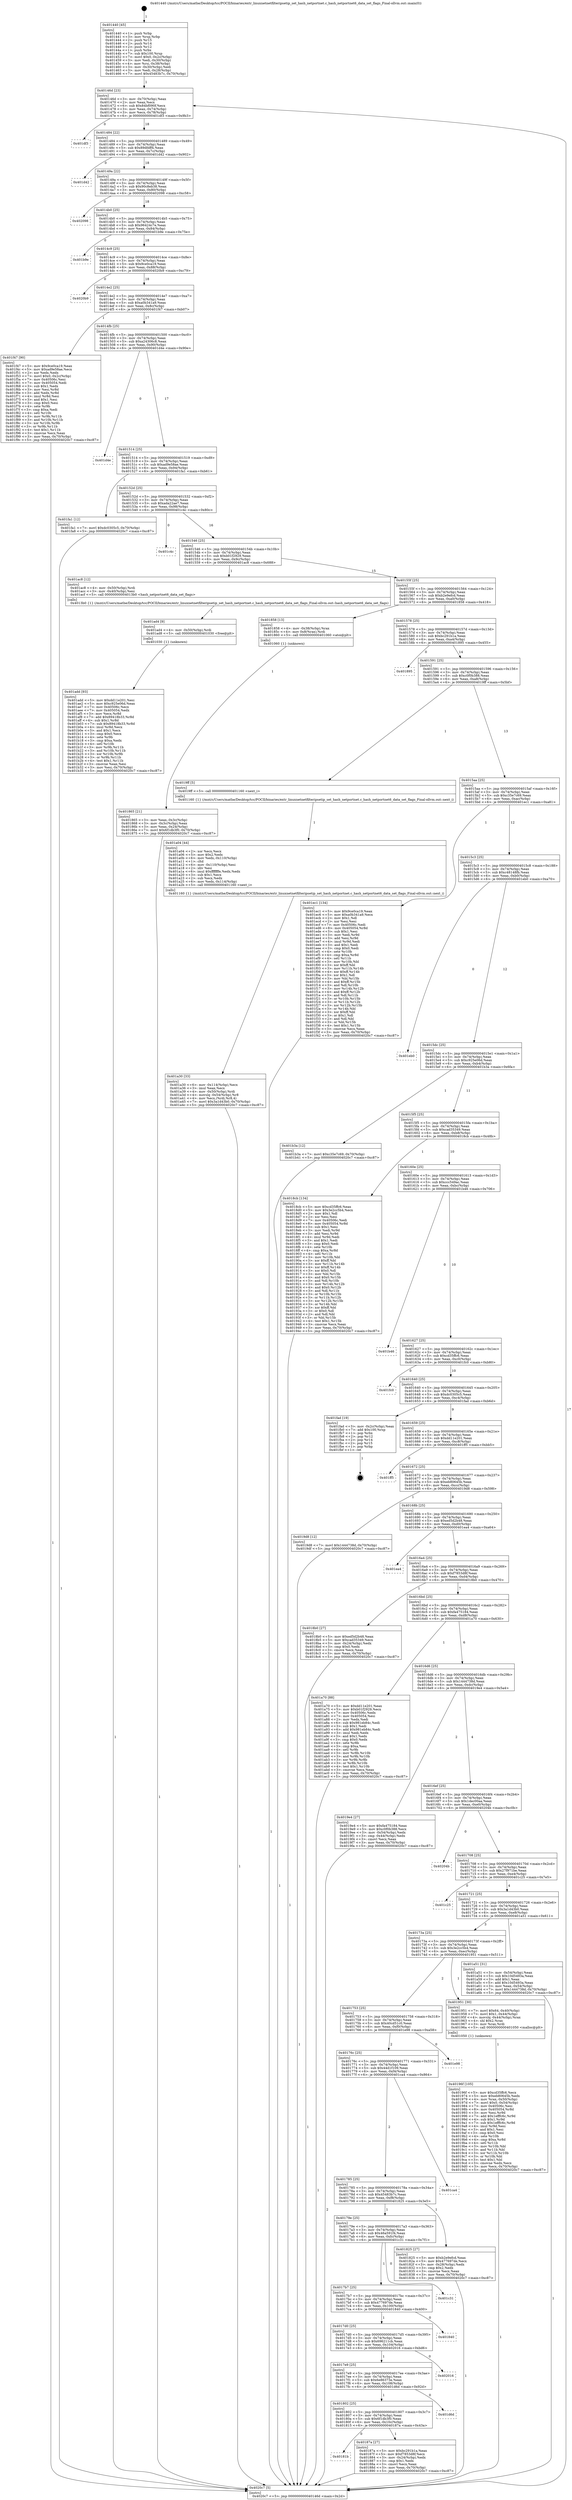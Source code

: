 digraph "0x401440" {
  label = "0x401440 (/mnt/c/Users/mathe/Desktop/tcc/POCII/binaries/extr_linuxnetnetfilteripsetip_set_hash_netportnet.c_hash_netportnet6_data_set_flags_Final-ollvm.out::main(0))"
  labelloc = "t"
  node[shape=record]

  Entry [label="",width=0.3,height=0.3,shape=circle,fillcolor=black,style=filled]
  "0x40146d" [label="{
     0x40146d [23]\l
     | [instrs]\l
     &nbsp;&nbsp;0x40146d \<+3\>: mov -0x70(%rbp),%eax\l
     &nbsp;&nbsp;0x401470 \<+2\>: mov %eax,%ecx\l
     &nbsp;&nbsp;0x401472 \<+6\>: sub $0x84bf090f,%ecx\l
     &nbsp;&nbsp;0x401478 \<+3\>: mov %eax,-0x74(%rbp)\l
     &nbsp;&nbsp;0x40147b \<+3\>: mov %ecx,-0x78(%rbp)\l
     &nbsp;&nbsp;0x40147e \<+6\>: je 0000000000401df3 \<main+0x9b3\>\l
  }"]
  "0x401df3" [label="{
     0x401df3\l
  }", style=dashed]
  "0x401484" [label="{
     0x401484 [22]\l
     | [instrs]\l
     &nbsp;&nbsp;0x401484 \<+5\>: jmp 0000000000401489 \<main+0x49\>\l
     &nbsp;&nbsp;0x401489 \<+3\>: mov -0x74(%rbp),%eax\l
     &nbsp;&nbsp;0x40148c \<+5\>: sub $0x89dfdff4,%eax\l
     &nbsp;&nbsp;0x401491 \<+3\>: mov %eax,-0x7c(%rbp)\l
     &nbsp;&nbsp;0x401494 \<+6\>: je 0000000000401d42 \<main+0x902\>\l
  }"]
  Exit [label="",width=0.3,height=0.3,shape=circle,fillcolor=black,style=filled,peripheries=2]
  "0x401d42" [label="{
     0x401d42\l
  }", style=dashed]
  "0x40149a" [label="{
     0x40149a [22]\l
     | [instrs]\l
     &nbsp;&nbsp;0x40149a \<+5\>: jmp 000000000040149f \<main+0x5f\>\l
     &nbsp;&nbsp;0x40149f \<+3\>: mov -0x74(%rbp),%eax\l
     &nbsp;&nbsp;0x4014a2 \<+5\>: sub $0x90c8eb38,%eax\l
     &nbsp;&nbsp;0x4014a7 \<+3\>: mov %eax,-0x80(%rbp)\l
     &nbsp;&nbsp;0x4014aa \<+6\>: je 0000000000402098 \<main+0xc58\>\l
  }"]
  "0x401add" [label="{
     0x401add [93]\l
     | [instrs]\l
     &nbsp;&nbsp;0x401add \<+5\>: mov $0xdd11e201,%esi\l
     &nbsp;&nbsp;0x401ae2 \<+5\>: mov $0xc925e06d,%eax\l
     &nbsp;&nbsp;0x401ae7 \<+7\>: mov 0x40506c,%ecx\l
     &nbsp;&nbsp;0x401aee \<+7\>: mov 0x405054,%edx\l
     &nbsp;&nbsp;0x401af5 \<+3\>: mov %ecx,%r8d\l
     &nbsp;&nbsp;0x401af8 \<+7\>: add $0x89418b33,%r8d\l
     &nbsp;&nbsp;0x401aff \<+4\>: sub $0x1,%r8d\l
     &nbsp;&nbsp;0x401b03 \<+7\>: sub $0x89418b33,%r8d\l
     &nbsp;&nbsp;0x401b0a \<+4\>: imul %r8d,%ecx\l
     &nbsp;&nbsp;0x401b0e \<+3\>: and $0x1,%ecx\l
     &nbsp;&nbsp;0x401b11 \<+3\>: cmp $0x0,%ecx\l
     &nbsp;&nbsp;0x401b14 \<+4\>: sete %r9b\l
     &nbsp;&nbsp;0x401b18 \<+3\>: cmp $0xa,%edx\l
     &nbsp;&nbsp;0x401b1b \<+4\>: setl %r10b\l
     &nbsp;&nbsp;0x401b1f \<+3\>: mov %r9b,%r11b\l
     &nbsp;&nbsp;0x401b22 \<+3\>: and %r10b,%r11b\l
     &nbsp;&nbsp;0x401b25 \<+3\>: xor %r10b,%r9b\l
     &nbsp;&nbsp;0x401b28 \<+3\>: or %r9b,%r11b\l
     &nbsp;&nbsp;0x401b2b \<+4\>: test $0x1,%r11b\l
     &nbsp;&nbsp;0x401b2f \<+3\>: cmovne %eax,%esi\l
     &nbsp;&nbsp;0x401b32 \<+3\>: mov %esi,-0x70(%rbp)\l
     &nbsp;&nbsp;0x401b35 \<+5\>: jmp 00000000004020c7 \<main+0xc87\>\l
  }"]
  "0x402098" [label="{
     0x402098\l
  }", style=dashed]
  "0x4014b0" [label="{
     0x4014b0 [25]\l
     | [instrs]\l
     &nbsp;&nbsp;0x4014b0 \<+5\>: jmp 00000000004014b5 \<main+0x75\>\l
     &nbsp;&nbsp;0x4014b5 \<+3\>: mov -0x74(%rbp),%eax\l
     &nbsp;&nbsp;0x4014b8 \<+5\>: sub $0x96424c7e,%eax\l
     &nbsp;&nbsp;0x4014bd \<+6\>: mov %eax,-0x84(%rbp)\l
     &nbsp;&nbsp;0x4014c3 \<+6\>: je 0000000000401b9e \<main+0x75e\>\l
  }"]
  "0x401ad4" [label="{
     0x401ad4 [9]\l
     | [instrs]\l
     &nbsp;&nbsp;0x401ad4 \<+4\>: mov -0x50(%rbp),%rdi\l
     &nbsp;&nbsp;0x401ad8 \<+5\>: call 0000000000401030 \<free@plt\>\l
     | [calls]\l
     &nbsp;&nbsp;0x401030 \{1\} (unknown)\l
  }"]
  "0x401b9e" [label="{
     0x401b9e\l
  }", style=dashed]
  "0x4014c9" [label="{
     0x4014c9 [25]\l
     | [instrs]\l
     &nbsp;&nbsp;0x4014c9 \<+5\>: jmp 00000000004014ce \<main+0x8e\>\l
     &nbsp;&nbsp;0x4014ce \<+3\>: mov -0x74(%rbp),%eax\l
     &nbsp;&nbsp;0x4014d1 \<+5\>: sub $0x9ce0ca19,%eax\l
     &nbsp;&nbsp;0x4014d6 \<+6\>: mov %eax,-0x88(%rbp)\l
     &nbsp;&nbsp;0x4014dc \<+6\>: je 00000000004020b9 \<main+0xc79\>\l
  }"]
  "0x401a30" [label="{
     0x401a30 [33]\l
     | [instrs]\l
     &nbsp;&nbsp;0x401a30 \<+6\>: mov -0x114(%rbp),%ecx\l
     &nbsp;&nbsp;0x401a36 \<+3\>: imul %eax,%ecx\l
     &nbsp;&nbsp;0x401a39 \<+4\>: mov -0x50(%rbp),%rdi\l
     &nbsp;&nbsp;0x401a3d \<+4\>: movslq -0x54(%rbp),%r8\l
     &nbsp;&nbsp;0x401a41 \<+4\>: mov %ecx,(%rdi,%r8,4)\l
     &nbsp;&nbsp;0x401a45 \<+7\>: movl $0x3a1d43b0,-0x70(%rbp)\l
     &nbsp;&nbsp;0x401a4c \<+5\>: jmp 00000000004020c7 \<main+0xc87\>\l
  }"]
  "0x4020b9" [label="{
     0x4020b9\l
  }", style=dashed]
  "0x4014e2" [label="{
     0x4014e2 [25]\l
     | [instrs]\l
     &nbsp;&nbsp;0x4014e2 \<+5\>: jmp 00000000004014e7 \<main+0xa7\>\l
     &nbsp;&nbsp;0x4014e7 \<+3\>: mov -0x74(%rbp),%eax\l
     &nbsp;&nbsp;0x4014ea \<+5\>: sub $0xa0b341a9,%eax\l
     &nbsp;&nbsp;0x4014ef \<+6\>: mov %eax,-0x8c(%rbp)\l
     &nbsp;&nbsp;0x4014f5 \<+6\>: je 0000000000401f47 \<main+0xb07\>\l
  }"]
  "0x401a04" [label="{
     0x401a04 [44]\l
     | [instrs]\l
     &nbsp;&nbsp;0x401a04 \<+2\>: xor %ecx,%ecx\l
     &nbsp;&nbsp;0x401a06 \<+5\>: mov $0x2,%edx\l
     &nbsp;&nbsp;0x401a0b \<+6\>: mov %edx,-0x110(%rbp)\l
     &nbsp;&nbsp;0x401a11 \<+1\>: cltd\l
     &nbsp;&nbsp;0x401a12 \<+6\>: mov -0x110(%rbp),%esi\l
     &nbsp;&nbsp;0x401a18 \<+2\>: idiv %esi\l
     &nbsp;&nbsp;0x401a1a \<+6\>: imul $0xfffffffe,%edx,%edx\l
     &nbsp;&nbsp;0x401a20 \<+3\>: sub $0x1,%ecx\l
     &nbsp;&nbsp;0x401a23 \<+2\>: sub %ecx,%edx\l
     &nbsp;&nbsp;0x401a25 \<+6\>: mov %edx,-0x114(%rbp)\l
     &nbsp;&nbsp;0x401a2b \<+5\>: call 0000000000401160 \<next_i\>\l
     | [calls]\l
     &nbsp;&nbsp;0x401160 \{1\} (/mnt/c/Users/mathe/Desktop/tcc/POCII/binaries/extr_linuxnetnetfilteripsetip_set_hash_netportnet.c_hash_netportnet6_data_set_flags_Final-ollvm.out::next_i)\l
  }"]
  "0x401f47" [label="{
     0x401f47 [90]\l
     | [instrs]\l
     &nbsp;&nbsp;0x401f47 \<+5\>: mov $0x9ce0ca19,%eax\l
     &nbsp;&nbsp;0x401f4c \<+5\>: mov $0xad9e58ae,%ecx\l
     &nbsp;&nbsp;0x401f51 \<+2\>: xor %edx,%edx\l
     &nbsp;&nbsp;0x401f53 \<+7\>: movl $0x0,-0x2c(%rbp)\l
     &nbsp;&nbsp;0x401f5a \<+7\>: mov 0x40506c,%esi\l
     &nbsp;&nbsp;0x401f61 \<+7\>: mov 0x405054,%edi\l
     &nbsp;&nbsp;0x401f68 \<+3\>: sub $0x1,%edx\l
     &nbsp;&nbsp;0x401f6b \<+3\>: mov %esi,%r8d\l
     &nbsp;&nbsp;0x401f6e \<+3\>: add %edx,%r8d\l
     &nbsp;&nbsp;0x401f71 \<+4\>: imul %r8d,%esi\l
     &nbsp;&nbsp;0x401f75 \<+3\>: and $0x1,%esi\l
     &nbsp;&nbsp;0x401f78 \<+3\>: cmp $0x0,%esi\l
     &nbsp;&nbsp;0x401f7b \<+4\>: sete %r9b\l
     &nbsp;&nbsp;0x401f7f \<+3\>: cmp $0xa,%edi\l
     &nbsp;&nbsp;0x401f82 \<+4\>: setl %r10b\l
     &nbsp;&nbsp;0x401f86 \<+3\>: mov %r9b,%r11b\l
     &nbsp;&nbsp;0x401f89 \<+3\>: and %r10b,%r11b\l
     &nbsp;&nbsp;0x401f8c \<+3\>: xor %r10b,%r9b\l
     &nbsp;&nbsp;0x401f8f \<+3\>: or %r9b,%r11b\l
     &nbsp;&nbsp;0x401f92 \<+4\>: test $0x1,%r11b\l
     &nbsp;&nbsp;0x401f96 \<+3\>: cmovne %ecx,%eax\l
     &nbsp;&nbsp;0x401f99 \<+3\>: mov %eax,-0x70(%rbp)\l
     &nbsp;&nbsp;0x401f9c \<+5\>: jmp 00000000004020c7 \<main+0xc87\>\l
  }"]
  "0x4014fb" [label="{
     0x4014fb [25]\l
     | [instrs]\l
     &nbsp;&nbsp;0x4014fb \<+5\>: jmp 0000000000401500 \<main+0xc0\>\l
     &nbsp;&nbsp;0x401500 \<+3\>: mov -0x74(%rbp),%eax\l
     &nbsp;&nbsp;0x401503 \<+5\>: sub $0xa24306c8,%eax\l
     &nbsp;&nbsp;0x401508 \<+6\>: mov %eax,-0x90(%rbp)\l
     &nbsp;&nbsp;0x40150e \<+6\>: je 0000000000401d4e \<main+0x90e\>\l
  }"]
  "0x40196f" [label="{
     0x40196f [105]\l
     | [instrs]\l
     &nbsp;&nbsp;0x40196f \<+5\>: mov $0xcd35ffc6,%ecx\l
     &nbsp;&nbsp;0x401974 \<+5\>: mov $0xeb80645b,%edx\l
     &nbsp;&nbsp;0x401979 \<+4\>: mov %rax,-0x50(%rbp)\l
     &nbsp;&nbsp;0x40197d \<+7\>: movl $0x0,-0x54(%rbp)\l
     &nbsp;&nbsp;0x401984 \<+7\>: mov 0x40506c,%esi\l
     &nbsp;&nbsp;0x40198b \<+8\>: mov 0x405054,%r8d\l
     &nbsp;&nbsp;0x401993 \<+3\>: mov %esi,%r9d\l
     &nbsp;&nbsp;0x401996 \<+7\>: add $0x1efffc6c,%r9d\l
     &nbsp;&nbsp;0x40199d \<+4\>: sub $0x1,%r9d\l
     &nbsp;&nbsp;0x4019a1 \<+7\>: sub $0x1efffc6c,%r9d\l
     &nbsp;&nbsp;0x4019a8 \<+4\>: imul %r9d,%esi\l
     &nbsp;&nbsp;0x4019ac \<+3\>: and $0x1,%esi\l
     &nbsp;&nbsp;0x4019af \<+3\>: cmp $0x0,%esi\l
     &nbsp;&nbsp;0x4019b2 \<+4\>: sete %r10b\l
     &nbsp;&nbsp;0x4019b6 \<+4\>: cmp $0xa,%r8d\l
     &nbsp;&nbsp;0x4019ba \<+4\>: setl %r11b\l
     &nbsp;&nbsp;0x4019be \<+3\>: mov %r10b,%bl\l
     &nbsp;&nbsp;0x4019c1 \<+3\>: and %r11b,%bl\l
     &nbsp;&nbsp;0x4019c4 \<+3\>: xor %r11b,%r10b\l
     &nbsp;&nbsp;0x4019c7 \<+3\>: or %r10b,%bl\l
     &nbsp;&nbsp;0x4019ca \<+3\>: test $0x1,%bl\l
     &nbsp;&nbsp;0x4019cd \<+3\>: cmovne %edx,%ecx\l
     &nbsp;&nbsp;0x4019d0 \<+3\>: mov %ecx,-0x70(%rbp)\l
     &nbsp;&nbsp;0x4019d3 \<+5\>: jmp 00000000004020c7 \<main+0xc87\>\l
  }"]
  "0x401d4e" [label="{
     0x401d4e\l
  }", style=dashed]
  "0x401514" [label="{
     0x401514 [25]\l
     | [instrs]\l
     &nbsp;&nbsp;0x401514 \<+5\>: jmp 0000000000401519 \<main+0xd9\>\l
     &nbsp;&nbsp;0x401519 \<+3\>: mov -0x74(%rbp),%eax\l
     &nbsp;&nbsp;0x40151c \<+5\>: sub $0xad9e58ae,%eax\l
     &nbsp;&nbsp;0x401521 \<+6\>: mov %eax,-0x94(%rbp)\l
     &nbsp;&nbsp;0x401527 \<+6\>: je 0000000000401fa1 \<main+0xb61\>\l
  }"]
  "0x40181b" [label="{
     0x40181b\l
  }", style=dashed]
  "0x401fa1" [label="{
     0x401fa1 [12]\l
     | [instrs]\l
     &nbsp;&nbsp;0x401fa1 \<+7\>: movl $0xdc0305c5,-0x70(%rbp)\l
     &nbsp;&nbsp;0x401fa8 \<+5\>: jmp 00000000004020c7 \<main+0xc87\>\l
  }"]
  "0x40152d" [label="{
     0x40152d [25]\l
     | [instrs]\l
     &nbsp;&nbsp;0x40152d \<+5\>: jmp 0000000000401532 \<main+0xf2\>\l
     &nbsp;&nbsp;0x401532 \<+3\>: mov -0x74(%rbp),%eax\l
     &nbsp;&nbsp;0x401535 \<+5\>: sub $0xada22ae7,%eax\l
     &nbsp;&nbsp;0x40153a \<+6\>: mov %eax,-0x98(%rbp)\l
     &nbsp;&nbsp;0x401540 \<+6\>: je 0000000000401c4c \<main+0x80c\>\l
  }"]
  "0x40187a" [label="{
     0x40187a [27]\l
     | [instrs]\l
     &nbsp;&nbsp;0x40187a \<+5\>: mov $0xbc291b1a,%eax\l
     &nbsp;&nbsp;0x40187f \<+5\>: mov $0xf7853d8f,%ecx\l
     &nbsp;&nbsp;0x401884 \<+3\>: mov -0x24(%rbp),%edx\l
     &nbsp;&nbsp;0x401887 \<+3\>: cmp $0x1,%edx\l
     &nbsp;&nbsp;0x40188a \<+3\>: cmovl %ecx,%eax\l
     &nbsp;&nbsp;0x40188d \<+3\>: mov %eax,-0x70(%rbp)\l
     &nbsp;&nbsp;0x401890 \<+5\>: jmp 00000000004020c7 \<main+0xc87\>\l
  }"]
  "0x401c4c" [label="{
     0x401c4c\l
  }", style=dashed]
  "0x401546" [label="{
     0x401546 [25]\l
     | [instrs]\l
     &nbsp;&nbsp;0x401546 \<+5\>: jmp 000000000040154b \<main+0x10b\>\l
     &nbsp;&nbsp;0x40154b \<+3\>: mov -0x74(%rbp),%eax\l
     &nbsp;&nbsp;0x40154e \<+5\>: sub $0xb01f2929,%eax\l
     &nbsp;&nbsp;0x401553 \<+6\>: mov %eax,-0x9c(%rbp)\l
     &nbsp;&nbsp;0x401559 \<+6\>: je 0000000000401ac8 \<main+0x688\>\l
  }"]
  "0x401802" [label="{
     0x401802 [25]\l
     | [instrs]\l
     &nbsp;&nbsp;0x401802 \<+5\>: jmp 0000000000401807 \<main+0x3c7\>\l
     &nbsp;&nbsp;0x401807 \<+3\>: mov -0x74(%rbp),%eax\l
     &nbsp;&nbsp;0x40180a \<+5\>: sub $0x6f1db3f0,%eax\l
     &nbsp;&nbsp;0x40180f \<+6\>: mov %eax,-0x10c(%rbp)\l
     &nbsp;&nbsp;0x401815 \<+6\>: je 000000000040187a \<main+0x43a\>\l
  }"]
  "0x401ac8" [label="{
     0x401ac8 [12]\l
     | [instrs]\l
     &nbsp;&nbsp;0x401ac8 \<+4\>: mov -0x50(%rbp),%rdi\l
     &nbsp;&nbsp;0x401acc \<+3\>: mov -0x40(%rbp),%esi\l
     &nbsp;&nbsp;0x401acf \<+5\>: call 00000000004013b0 \<hash_netportnet6_data_set_flags\>\l
     | [calls]\l
     &nbsp;&nbsp;0x4013b0 \{1\} (/mnt/c/Users/mathe/Desktop/tcc/POCII/binaries/extr_linuxnetnetfilteripsetip_set_hash_netportnet.c_hash_netportnet6_data_set_flags_Final-ollvm.out::hash_netportnet6_data_set_flags)\l
  }"]
  "0x40155f" [label="{
     0x40155f [25]\l
     | [instrs]\l
     &nbsp;&nbsp;0x40155f \<+5\>: jmp 0000000000401564 \<main+0x124\>\l
     &nbsp;&nbsp;0x401564 \<+3\>: mov -0x74(%rbp),%eax\l
     &nbsp;&nbsp;0x401567 \<+5\>: sub $0xb2e9efcd,%eax\l
     &nbsp;&nbsp;0x40156c \<+6\>: mov %eax,-0xa0(%rbp)\l
     &nbsp;&nbsp;0x401572 \<+6\>: je 0000000000401858 \<main+0x418\>\l
  }"]
  "0x401d6d" [label="{
     0x401d6d\l
  }", style=dashed]
  "0x401858" [label="{
     0x401858 [13]\l
     | [instrs]\l
     &nbsp;&nbsp;0x401858 \<+4\>: mov -0x38(%rbp),%rax\l
     &nbsp;&nbsp;0x40185c \<+4\>: mov 0x8(%rax),%rdi\l
     &nbsp;&nbsp;0x401860 \<+5\>: call 0000000000401060 \<atoi@plt\>\l
     | [calls]\l
     &nbsp;&nbsp;0x401060 \{1\} (unknown)\l
  }"]
  "0x401578" [label="{
     0x401578 [25]\l
     | [instrs]\l
     &nbsp;&nbsp;0x401578 \<+5\>: jmp 000000000040157d \<main+0x13d\>\l
     &nbsp;&nbsp;0x40157d \<+3\>: mov -0x74(%rbp),%eax\l
     &nbsp;&nbsp;0x401580 \<+5\>: sub $0xbc291b1a,%eax\l
     &nbsp;&nbsp;0x401585 \<+6\>: mov %eax,-0xa4(%rbp)\l
     &nbsp;&nbsp;0x40158b \<+6\>: je 0000000000401895 \<main+0x455\>\l
  }"]
  "0x4017e9" [label="{
     0x4017e9 [25]\l
     | [instrs]\l
     &nbsp;&nbsp;0x4017e9 \<+5\>: jmp 00000000004017ee \<main+0x3ae\>\l
     &nbsp;&nbsp;0x4017ee \<+3\>: mov -0x74(%rbp),%eax\l
     &nbsp;&nbsp;0x4017f1 \<+5\>: sub $0x6e86373e,%eax\l
     &nbsp;&nbsp;0x4017f6 \<+6\>: mov %eax,-0x108(%rbp)\l
     &nbsp;&nbsp;0x4017fc \<+6\>: je 0000000000401d6d \<main+0x92d\>\l
  }"]
  "0x401895" [label="{
     0x401895\l
  }", style=dashed]
  "0x401591" [label="{
     0x401591 [25]\l
     | [instrs]\l
     &nbsp;&nbsp;0x401591 \<+5\>: jmp 0000000000401596 \<main+0x156\>\l
     &nbsp;&nbsp;0x401596 \<+3\>: mov -0x74(%rbp),%eax\l
     &nbsp;&nbsp;0x401599 \<+5\>: sub $0xc0f0b388,%eax\l
     &nbsp;&nbsp;0x40159e \<+6\>: mov %eax,-0xa8(%rbp)\l
     &nbsp;&nbsp;0x4015a4 \<+6\>: je 00000000004019ff \<main+0x5bf\>\l
  }"]
  "0x402016" [label="{
     0x402016\l
  }", style=dashed]
  "0x4019ff" [label="{
     0x4019ff [5]\l
     | [instrs]\l
     &nbsp;&nbsp;0x4019ff \<+5\>: call 0000000000401160 \<next_i\>\l
     | [calls]\l
     &nbsp;&nbsp;0x401160 \{1\} (/mnt/c/Users/mathe/Desktop/tcc/POCII/binaries/extr_linuxnetnetfilteripsetip_set_hash_netportnet.c_hash_netportnet6_data_set_flags_Final-ollvm.out::next_i)\l
  }"]
  "0x4015aa" [label="{
     0x4015aa [25]\l
     | [instrs]\l
     &nbsp;&nbsp;0x4015aa \<+5\>: jmp 00000000004015af \<main+0x16f\>\l
     &nbsp;&nbsp;0x4015af \<+3\>: mov -0x74(%rbp),%eax\l
     &nbsp;&nbsp;0x4015b2 \<+5\>: sub $0xc35e7c69,%eax\l
     &nbsp;&nbsp;0x4015b7 \<+6\>: mov %eax,-0xac(%rbp)\l
     &nbsp;&nbsp;0x4015bd \<+6\>: je 0000000000401ec1 \<main+0xa81\>\l
  }"]
  "0x4017d0" [label="{
     0x4017d0 [25]\l
     | [instrs]\l
     &nbsp;&nbsp;0x4017d0 \<+5\>: jmp 00000000004017d5 \<main+0x395\>\l
     &nbsp;&nbsp;0x4017d5 \<+3\>: mov -0x74(%rbp),%eax\l
     &nbsp;&nbsp;0x4017d8 \<+5\>: sub $0x696211cb,%eax\l
     &nbsp;&nbsp;0x4017dd \<+6\>: mov %eax,-0x104(%rbp)\l
     &nbsp;&nbsp;0x4017e3 \<+6\>: je 0000000000402016 \<main+0xbd6\>\l
  }"]
  "0x401ec1" [label="{
     0x401ec1 [134]\l
     | [instrs]\l
     &nbsp;&nbsp;0x401ec1 \<+5\>: mov $0x9ce0ca19,%eax\l
     &nbsp;&nbsp;0x401ec6 \<+5\>: mov $0xa0b341a9,%ecx\l
     &nbsp;&nbsp;0x401ecb \<+2\>: mov $0x1,%dl\l
     &nbsp;&nbsp;0x401ecd \<+2\>: xor %esi,%esi\l
     &nbsp;&nbsp;0x401ecf \<+7\>: mov 0x40506c,%edi\l
     &nbsp;&nbsp;0x401ed6 \<+8\>: mov 0x405054,%r8d\l
     &nbsp;&nbsp;0x401ede \<+3\>: sub $0x1,%esi\l
     &nbsp;&nbsp;0x401ee1 \<+3\>: mov %edi,%r9d\l
     &nbsp;&nbsp;0x401ee4 \<+3\>: add %esi,%r9d\l
     &nbsp;&nbsp;0x401ee7 \<+4\>: imul %r9d,%edi\l
     &nbsp;&nbsp;0x401eeb \<+3\>: and $0x1,%edi\l
     &nbsp;&nbsp;0x401eee \<+3\>: cmp $0x0,%edi\l
     &nbsp;&nbsp;0x401ef1 \<+4\>: sete %r10b\l
     &nbsp;&nbsp;0x401ef5 \<+4\>: cmp $0xa,%r8d\l
     &nbsp;&nbsp;0x401ef9 \<+4\>: setl %r11b\l
     &nbsp;&nbsp;0x401efd \<+3\>: mov %r10b,%bl\l
     &nbsp;&nbsp;0x401f00 \<+3\>: xor $0xff,%bl\l
     &nbsp;&nbsp;0x401f03 \<+3\>: mov %r11b,%r14b\l
     &nbsp;&nbsp;0x401f06 \<+4\>: xor $0xff,%r14b\l
     &nbsp;&nbsp;0x401f0a \<+3\>: xor $0x1,%dl\l
     &nbsp;&nbsp;0x401f0d \<+3\>: mov %bl,%r15b\l
     &nbsp;&nbsp;0x401f10 \<+4\>: and $0xff,%r15b\l
     &nbsp;&nbsp;0x401f14 \<+3\>: and %dl,%r10b\l
     &nbsp;&nbsp;0x401f17 \<+3\>: mov %r14b,%r12b\l
     &nbsp;&nbsp;0x401f1a \<+4\>: and $0xff,%r12b\l
     &nbsp;&nbsp;0x401f1e \<+3\>: and %dl,%r11b\l
     &nbsp;&nbsp;0x401f21 \<+3\>: or %r10b,%r15b\l
     &nbsp;&nbsp;0x401f24 \<+3\>: or %r11b,%r12b\l
     &nbsp;&nbsp;0x401f27 \<+3\>: xor %r12b,%r15b\l
     &nbsp;&nbsp;0x401f2a \<+3\>: or %r14b,%bl\l
     &nbsp;&nbsp;0x401f2d \<+3\>: xor $0xff,%bl\l
     &nbsp;&nbsp;0x401f30 \<+3\>: or $0x1,%dl\l
     &nbsp;&nbsp;0x401f33 \<+2\>: and %dl,%bl\l
     &nbsp;&nbsp;0x401f35 \<+3\>: or %bl,%r15b\l
     &nbsp;&nbsp;0x401f38 \<+4\>: test $0x1,%r15b\l
     &nbsp;&nbsp;0x401f3c \<+3\>: cmovne %ecx,%eax\l
     &nbsp;&nbsp;0x401f3f \<+3\>: mov %eax,-0x70(%rbp)\l
     &nbsp;&nbsp;0x401f42 \<+5\>: jmp 00000000004020c7 \<main+0xc87\>\l
  }"]
  "0x4015c3" [label="{
     0x4015c3 [25]\l
     | [instrs]\l
     &nbsp;&nbsp;0x4015c3 \<+5\>: jmp 00000000004015c8 \<main+0x188\>\l
     &nbsp;&nbsp;0x4015c8 \<+3\>: mov -0x74(%rbp),%eax\l
     &nbsp;&nbsp;0x4015cb \<+5\>: sub $0xc48148fb,%eax\l
     &nbsp;&nbsp;0x4015d0 \<+6\>: mov %eax,-0xb0(%rbp)\l
     &nbsp;&nbsp;0x4015d6 \<+6\>: je 0000000000401eb0 \<main+0xa70\>\l
  }"]
  "0x401840" [label="{
     0x401840\l
  }", style=dashed]
  "0x401eb0" [label="{
     0x401eb0\l
  }", style=dashed]
  "0x4015dc" [label="{
     0x4015dc [25]\l
     | [instrs]\l
     &nbsp;&nbsp;0x4015dc \<+5\>: jmp 00000000004015e1 \<main+0x1a1\>\l
     &nbsp;&nbsp;0x4015e1 \<+3\>: mov -0x74(%rbp),%eax\l
     &nbsp;&nbsp;0x4015e4 \<+5\>: sub $0xc925e06d,%eax\l
     &nbsp;&nbsp;0x4015e9 \<+6\>: mov %eax,-0xb4(%rbp)\l
     &nbsp;&nbsp;0x4015ef \<+6\>: je 0000000000401b3a \<main+0x6fa\>\l
  }"]
  "0x4017b7" [label="{
     0x4017b7 [25]\l
     | [instrs]\l
     &nbsp;&nbsp;0x4017b7 \<+5\>: jmp 00000000004017bc \<main+0x37c\>\l
     &nbsp;&nbsp;0x4017bc \<+3\>: mov -0x74(%rbp),%eax\l
     &nbsp;&nbsp;0x4017bf \<+5\>: sub $0x477697de,%eax\l
     &nbsp;&nbsp;0x4017c4 \<+6\>: mov %eax,-0x100(%rbp)\l
     &nbsp;&nbsp;0x4017ca \<+6\>: je 0000000000401840 \<main+0x400\>\l
  }"]
  "0x401b3a" [label="{
     0x401b3a [12]\l
     | [instrs]\l
     &nbsp;&nbsp;0x401b3a \<+7\>: movl $0xc35e7c69,-0x70(%rbp)\l
     &nbsp;&nbsp;0x401b41 \<+5\>: jmp 00000000004020c7 \<main+0xc87\>\l
  }"]
  "0x4015f5" [label="{
     0x4015f5 [25]\l
     | [instrs]\l
     &nbsp;&nbsp;0x4015f5 \<+5\>: jmp 00000000004015fa \<main+0x1ba\>\l
     &nbsp;&nbsp;0x4015fa \<+3\>: mov -0x74(%rbp),%eax\l
     &nbsp;&nbsp;0x4015fd \<+5\>: sub $0xcad35349,%eax\l
     &nbsp;&nbsp;0x401602 \<+6\>: mov %eax,-0xb8(%rbp)\l
     &nbsp;&nbsp;0x401608 \<+6\>: je 00000000004018cb \<main+0x48b\>\l
  }"]
  "0x401c31" [label="{
     0x401c31\l
  }", style=dashed]
  "0x4018cb" [label="{
     0x4018cb [134]\l
     | [instrs]\l
     &nbsp;&nbsp;0x4018cb \<+5\>: mov $0xcd35ffc6,%eax\l
     &nbsp;&nbsp;0x4018d0 \<+5\>: mov $0x3e2cc5b4,%ecx\l
     &nbsp;&nbsp;0x4018d5 \<+2\>: mov $0x1,%dl\l
     &nbsp;&nbsp;0x4018d7 \<+2\>: xor %esi,%esi\l
     &nbsp;&nbsp;0x4018d9 \<+7\>: mov 0x40506c,%edi\l
     &nbsp;&nbsp;0x4018e0 \<+8\>: mov 0x405054,%r8d\l
     &nbsp;&nbsp;0x4018e8 \<+3\>: sub $0x1,%esi\l
     &nbsp;&nbsp;0x4018eb \<+3\>: mov %edi,%r9d\l
     &nbsp;&nbsp;0x4018ee \<+3\>: add %esi,%r9d\l
     &nbsp;&nbsp;0x4018f1 \<+4\>: imul %r9d,%edi\l
     &nbsp;&nbsp;0x4018f5 \<+3\>: and $0x1,%edi\l
     &nbsp;&nbsp;0x4018f8 \<+3\>: cmp $0x0,%edi\l
     &nbsp;&nbsp;0x4018fb \<+4\>: sete %r10b\l
     &nbsp;&nbsp;0x4018ff \<+4\>: cmp $0xa,%r8d\l
     &nbsp;&nbsp;0x401903 \<+4\>: setl %r11b\l
     &nbsp;&nbsp;0x401907 \<+3\>: mov %r10b,%bl\l
     &nbsp;&nbsp;0x40190a \<+3\>: xor $0xff,%bl\l
     &nbsp;&nbsp;0x40190d \<+3\>: mov %r11b,%r14b\l
     &nbsp;&nbsp;0x401910 \<+4\>: xor $0xff,%r14b\l
     &nbsp;&nbsp;0x401914 \<+3\>: xor $0x0,%dl\l
     &nbsp;&nbsp;0x401917 \<+3\>: mov %bl,%r15b\l
     &nbsp;&nbsp;0x40191a \<+4\>: and $0x0,%r15b\l
     &nbsp;&nbsp;0x40191e \<+3\>: and %dl,%r10b\l
     &nbsp;&nbsp;0x401921 \<+3\>: mov %r14b,%r12b\l
     &nbsp;&nbsp;0x401924 \<+4\>: and $0x0,%r12b\l
     &nbsp;&nbsp;0x401928 \<+3\>: and %dl,%r11b\l
     &nbsp;&nbsp;0x40192b \<+3\>: or %r10b,%r15b\l
     &nbsp;&nbsp;0x40192e \<+3\>: or %r11b,%r12b\l
     &nbsp;&nbsp;0x401931 \<+3\>: xor %r12b,%r15b\l
     &nbsp;&nbsp;0x401934 \<+3\>: or %r14b,%bl\l
     &nbsp;&nbsp;0x401937 \<+3\>: xor $0xff,%bl\l
     &nbsp;&nbsp;0x40193a \<+3\>: or $0x0,%dl\l
     &nbsp;&nbsp;0x40193d \<+2\>: and %dl,%bl\l
     &nbsp;&nbsp;0x40193f \<+3\>: or %bl,%r15b\l
     &nbsp;&nbsp;0x401942 \<+4\>: test $0x1,%r15b\l
     &nbsp;&nbsp;0x401946 \<+3\>: cmovne %ecx,%eax\l
     &nbsp;&nbsp;0x401949 \<+3\>: mov %eax,-0x70(%rbp)\l
     &nbsp;&nbsp;0x40194c \<+5\>: jmp 00000000004020c7 \<main+0xc87\>\l
  }"]
  "0x40160e" [label="{
     0x40160e [25]\l
     | [instrs]\l
     &nbsp;&nbsp;0x40160e \<+5\>: jmp 0000000000401613 \<main+0x1d3\>\l
     &nbsp;&nbsp;0x401613 \<+3\>: mov -0x74(%rbp),%eax\l
     &nbsp;&nbsp;0x401616 \<+5\>: sub $0xccc549ac,%eax\l
     &nbsp;&nbsp;0x40161b \<+6\>: mov %eax,-0xbc(%rbp)\l
     &nbsp;&nbsp;0x401621 \<+6\>: je 0000000000401b46 \<main+0x706\>\l
  }"]
  "0x401865" [label="{
     0x401865 [21]\l
     | [instrs]\l
     &nbsp;&nbsp;0x401865 \<+3\>: mov %eax,-0x3c(%rbp)\l
     &nbsp;&nbsp;0x401868 \<+3\>: mov -0x3c(%rbp),%eax\l
     &nbsp;&nbsp;0x40186b \<+3\>: mov %eax,-0x24(%rbp)\l
     &nbsp;&nbsp;0x40186e \<+7\>: movl $0x6f1db3f0,-0x70(%rbp)\l
     &nbsp;&nbsp;0x401875 \<+5\>: jmp 00000000004020c7 \<main+0xc87\>\l
  }"]
  "0x401b46" [label="{
     0x401b46\l
  }", style=dashed]
  "0x401627" [label="{
     0x401627 [25]\l
     | [instrs]\l
     &nbsp;&nbsp;0x401627 \<+5\>: jmp 000000000040162c \<main+0x1ec\>\l
     &nbsp;&nbsp;0x40162c \<+3\>: mov -0x74(%rbp),%eax\l
     &nbsp;&nbsp;0x40162f \<+5\>: sub $0xcd35ffc6,%eax\l
     &nbsp;&nbsp;0x401634 \<+6\>: mov %eax,-0xc0(%rbp)\l
     &nbsp;&nbsp;0x40163a \<+6\>: je 0000000000401fc0 \<main+0xb80\>\l
  }"]
  "0x401440" [label="{
     0x401440 [45]\l
     | [instrs]\l
     &nbsp;&nbsp;0x401440 \<+1\>: push %rbp\l
     &nbsp;&nbsp;0x401441 \<+3\>: mov %rsp,%rbp\l
     &nbsp;&nbsp;0x401444 \<+2\>: push %r15\l
     &nbsp;&nbsp;0x401446 \<+2\>: push %r14\l
     &nbsp;&nbsp;0x401448 \<+2\>: push %r12\l
     &nbsp;&nbsp;0x40144a \<+1\>: push %rbx\l
     &nbsp;&nbsp;0x40144b \<+7\>: sub $0x100,%rsp\l
     &nbsp;&nbsp;0x401452 \<+7\>: movl $0x0,-0x2c(%rbp)\l
     &nbsp;&nbsp;0x401459 \<+3\>: mov %edi,-0x30(%rbp)\l
     &nbsp;&nbsp;0x40145c \<+4\>: mov %rsi,-0x38(%rbp)\l
     &nbsp;&nbsp;0x401460 \<+3\>: mov -0x30(%rbp),%edi\l
     &nbsp;&nbsp;0x401463 \<+3\>: mov %edi,-0x28(%rbp)\l
     &nbsp;&nbsp;0x401466 \<+7\>: movl $0x45483b7c,-0x70(%rbp)\l
  }"]
  "0x401fc0" [label="{
     0x401fc0\l
  }", style=dashed]
  "0x401640" [label="{
     0x401640 [25]\l
     | [instrs]\l
     &nbsp;&nbsp;0x401640 \<+5\>: jmp 0000000000401645 \<main+0x205\>\l
     &nbsp;&nbsp;0x401645 \<+3\>: mov -0x74(%rbp),%eax\l
     &nbsp;&nbsp;0x401648 \<+5\>: sub $0xdc0305c5,%eax\l
     &nbsp;&nbsp;0x40164d \<+6\>: mov %eax,-0xc4(%rbp)\l
     &nbsp;&nbsp;0x401653 \<+6\>: je 0000000000401fad \<main+0xb6d\>\l
  }"]
  "0x4020c7" [label="{
     0x4020c7 [5]\l
     | [instrs]\l
     &nbsp;&nbsp;0x4020c7 \<+5\>: jmp 000000000040146d \<main+0x2d\>\l
  }"]
  "0x401fad" [label="{
     0x401fad [19]\l
     | [instrs]\l
     &nbsp;&nbsp;0x401fad \<+3\>: mov -0x2c(%rbp),%eax\l
     &nbsp;&nbsp;0x401fb0 \<+7\>: add $0x100,%rsp\l
     &nbsp;&nbsp;0x401fb7 \<+1\>: pop %rbx\l
     &nbsp;&nbsp;0x401fb8 \<+2\>: pop %r12\l
     &nbsp;&nbsp;0x401fba \<+2\>: pop %r14\l
     &nbsp;&nbsp;0x401fbc \<+2\>: pop %r15\l
     &nbsp;&nbsp;0x401fbe \<+1\>: pop %rbp\l
     &nbsp;&nbsp;0x401fbf \<+1\>: ret\l
  }"]
  "0x401659" [label="{
     0x401659 [25]\l
     | [instrs]\l
     &nbsp;&nbsp;0x401659 \<+5\>: jmp 000000000040165e \<main+0x21e\>\l
     &nbsp;&nbsp;0x40165e \<+3\>: mov -0x74(%rbp),%eax\l
     &nbsp;&nbsp;0x401661 \<+5\>: sub $0xdd11e201,%eax\l
     &nbsp;&nbsp;0x401666 \<+6\>: mov %eax,-0xc8(%rbp)\l
     &nbsp;&nbsp;0x40166c \<+6\>: je 0000000000401ff5 \<main+0xbb5\>\l
  }"]
  "0x40179e" [label="{
     0x40179e [25]\l
     | [instrs]\l
     &nbsp;&nbsp;0x40179e \<+5\>: jmp 00000000004017a3 \<main+0x363\>\l
     &nbsp;&nbsp;0x4017a3 \<+3\>: mov -0x74(%rbp),%eax\l
     &nbsp;&nbsp;0x4017a6 \<+5\>: sub $0x46a591f4,%eax\l
     &nbsp;&nbsp;0x4017ab \<+6\>: mov %eax,-0xfc(%rbp)\l
     &nbsp;&nbsp;0x4017b1 \<+6\>: je 0000000000401c31 \<main+0x7f1\>\l
  }"]
  "0x401ff5" [label="{
     0x401ff5\l
  }", style=dashed]
  "0x401672" [label="{
     0x401672 [25]\l
     | [instrs]\l
     &nbsp;&nbsp;0x401672 \<+5\>: jmp 0000000000401677 \<main+0x237\>\l
     &nbsp;&nbsp;0x401677 \<+3\>: mov -0x74(%rbp),%eax\l
     &nbsp;&nbsp;0x40167a \<+5\>: sub $0xeb80645b,%eax\l
     &nbsp;&nbsp;0x40167f \<+6\>: mov %eax,-0xcc(%rbp)\l
     &nbsp;&nbsp;0x401685 \<+6\>: je 00000000004019d8 \<main+0x598\>\l
  }"]
  "0x401825" [label="{
     0x401825 [27]\l
     | [instrs]\l
     &nbsp;&nbsp;0x401825 \<+5\>: mov $0xb2e9efcd,%eax\l
     &nbsp;&nbsp;0x40182a \<+5\>: mov $0x477697de,%ecx\l
     &nbsp;&nbsp;0x40182f \<+3\>: mov -0x28(%rbp),%edx\l
     &nbsp;&nbsp;0x401832 \<+3\>: cmp $0x2,%edx\l
     &nbsp;&nbsp;0x401835 \<+3\>: cmovne %ecx,%eax\l
     &nbsp;&nbsp;0x401838 \<+3\>: mov %eax,-0x70(%rbp)\l
     &nbsp;&nbsp;0x40183b \<+5\>: jmp 00000000004020c7 \<main+0xc87\>\l
  }"]
  "0x4019d8" [label="{
     0x4019d8 [12]\l
     | [instrs]\l
     &nbsp;&nbsp;0x4019d8 \<+7\>: movl $0x1444738d,-0x70(%rbp)\l
     &nbsp;&nbsp;0x4019df \<+5\>: jmp 00000000004020c7 \<main+0xc87\>\l
  }"]
  "0x40168b" [label="{
     0x40168b [25]\l
     | [instrs]\l
     &nbsp;&nbsp;0x40168b \<+5\>: jmp 0000000000401690 \<main+0x250\>\l
     &nbsp;&nbsp;0x401690 \<+3\>: mov -0x74(%rbp),%eax\l
     &nbsp;&nbsp;0x401693 \<+5\>: sub $0xed5d2b48,%eax\l
     &nbsp;&nbsp;0x401698 \<+6\>: mov %eax,-0xd0(%rbp)\l
     &nbsp;&nbsp;0x40169e \<+6\>: je 0000000000401ea4 \<main+0xa64\>\l
  }"]
  "0x401785" [label="{
     0x401785 [25]\l
     | [instrs]\l
     &nbsp;&nbsp;0x401785 \<+5\>: jmp 000000000040178a \<main+0x34a\>\l
     &nbsp;&nbsp;0x40178a \<+3\>: mov -0x74(%rbp),%eax\l
     &nbsp;&nbsp;0x40178d \<+5\>: sub $0x45483b7c,%eax\l
     &nbsp;&nbsp;0x401792 \<+6\>: mov %eax,-0xf8(%rbp)\l
     &nbsp;&nbsp;0x401798 \<+6\>: je 0000000000401825 \<main+0x3e5\>\l
  }"]
  "0x401ea4" [label="{
     0x401ea4\l
  }", style=dashed]
  "0x4016a4" [label="{
     0x4016a4 [25]\l
     | [instrs]\l
     &nbsp;&nbsp;0x4016a4 \<+5\>: jmp 00000000004016a9 \<main+0x269\>\l
     &nbsp;&nbsp;0x4016a9 \<+3\>: mov -0x74(%rbp),%eax\l
     &nbsp;&nbsp;0x4016ac \<+5\>: sub $0xf7853d8f,%eax\l
     &nbsp;&nbsp;0x4016b1 \<+6\>: mov %eax,-0xd4(%rbp)\l
     &nbsp;&nbsp;0x4016b7 \<+6\>: je 00000000004018b0 \<main+0x470\>\l
  }"]
  "0x401ca4" [label="{
     0x401ca4\l
  }", style=dashed]
  "0x4018b0" [label="{
     0x4018b0 [27]\l
     | [instrs]\l
     &nbsp;&nbsp;0x4018b0 \<+5\>: mov $0xed5d2b48,%eax\l
     &nbsp;&nbsp;0x4018b5 \<+5\>: mov $0xcad35349,%ecx\l
     &nbsp;&nbsp;0x4018ba \<+3\>: mov -0x24(%rbp),%edx\l
     &nbsp;&nbsp;0x4018bd \<+3\>: cmp $0x0,%edx\l
     &nbsp;&nbsp;0x4018c0 \<+3\>: cmove %ecx,%eax\l
     &nbsp;&nbsp;0x4018c3 \<+3\>: mov %eax,-0x70(%rbp)\l
     &nbsp;&nbsp;0x4018c6 \<+5\>: jmp 00000000004020c7 \<main+0xc87\>\l
  }"]
  "0x4016bd" [label="{
     0x4016bd [25]\l
     | [instrs]\l
     &nbsp;&nbsp;0x4016bd \<+5\>: jmp 00000000004016c2 \<main+0x282\>\l
     &nbsp;&nbsp;0x4016c2 \<+3\>: mov -0x74(%rbp),%eax\l
     &nbsp;&nbsp;0x4016c5 \<+5\>: sub $0xfa475184,%eax\l
     &nbsp;&nbsp;0x4016ca \<+6\>: mov %eax,-0xd8(%rbp)\l
     &nbsp;&nbsp;0x4016d0 \<+6\>: je 0000000000401a70 \<main+0x630\>\l
  }"]
  "0x40176c" [label="{
     0x40176c [25]\l
     | [instrs]\l
     &nbsp;&nbsp;0x40176c \<+5\>: jmp 0000000000401771 \<main+0x331\>\l
     &nbsp;&nbsp;0x401771 \<+3\>: mov -0x74(%rbp),%eax\l
     &nbsp;&nbsp;0x401774 \<+5\>: sub $0x44d1f109,%eax\l
     &nbsp;&nbsp;0x401779 \<+6\>: mov %eax,-0xf4(%rbp)\l
     &nbsp;&nbsp;0x40177f \<+6\>: je 0000000000401ca4 \<main+0x864\>\l
  }"]
  "0x401a70" [label="{
     0x401a70 [88]\l
     | [instrs]\l
     &nbsp;&nbsp;0x401a70 \<+5\>: mov $0xdd11e201,%eax\l
     &nbsp;&nbsp;0x401a75 \<+5\>: mov $0xb01f2929,%ecx\l
     &nbsp;&nbsp;0x401a7a \<+7\>: mov 0x40506c,%edx\l
     &nbsp;&nbsp;0x401a81 \<+7\>: mov 0x405054,%esi\l
     &nbsp;&nbsp;0x401a88 \<+2\>: mov %edx,%edi\l
     &nbsp;&nbsp;0x401a8a \<+6\>: sub $0x981eb84c,%edi\l
     &nbsp;&nbsp;0x401a90 \<+3\>: sub $0x1,%edi\l
     &nbsp;&nbsp;0x401a93 \<+6\>: add $0x981eb84c,%edi\l
     &nbsp;&nbsp;0x401a99 \<+3\>: imul %edi,%edx\l
     &nbsp;&nbsp;0x401a9c \<+3\>: and $0x1,%edx\l
     &nbsp;&nbsp;0x401a9f \<+3\>: cmp $0x0,%edx\l
     &nbsp;&nbsp;0x401aa2 \<+4\>: sete %r8b\l
     &nbsp;&nbsp;0x401aa6 \<+3\>: cmp $0xa,%esi\l
     &nbsp;&nbsp;0x401aa9 \<+4\>: setl %r9b\l
     &nbsp;&nbsp;0x401aad \<+3\>: mov %r8b,%r10b\l
     &nbsp;&nbsp;0x401ab0 \<+3\>: and %r9b,%r10b\l
     &nbsp;&nbsp;0x401ab3 \<+3\>: xor %r9b,%r8b\l
     &nbsp;&nbsp;0x401ab6 \<+3\>: or %r8b,%r10b\l
     &nbsp;&nbsp;0x401ab9 \<+4\>: test $0x1,%r10b\l
     &nbsp;&nbsp;0x401abd \<+3\>: cmovne %ecx,%eax\l
     &nbsp;&nbsp;0x401ac0 \<+3\>: mov %eax,-0x70(%rbp)\l
     &nbsp;&nbsp;0x401ac3 \<+5\>: jmp 00000000004020c7 \<main+0xc87\>\l
  }"]
  "0x4016d6" [label="{
     0x4016d6 [25]\l
     | [instrs]\l
     &nbsp;&nbsp;0x4016d6 \<+5\>: jmp 00000000004016db \<main+0x29b\>\l
     &nbsp;&nbsp;0x4016db \<+3\>: mov -0x74(%rbp),%eax\l
     &nbsp;&nbsp;0x4016de \<+5\>: sub $0x1444738d,%eax\l
     &nbsp;&nbsp;0x4016e3 \<+6\>: mov %eax,-0xdc(%rbp)\l
     &nbsp;&nbsp;0x4016e9 \<+6\>: je 00000000004019e4 \<main+0x5a4\>\l
  }"]
  "0x401e98" [label="{
     0x401e98\l
  }", style=dashed]
  "0x4019e4" [label="{
     0x4019e4 [27]\l
     | [instrs]\l
     &nbsp;&nbsp;0x4019e4 \<+5\>: mov $0xfa475184,%eax\l
     &nbsp;&nbsp;0x4019e9 \<+5\>: mov $0xc0f0b388,%ecx\l
     &nbsp;&nbsp;0x4019ee \<+3\>: mov -0x54(%rbp),%edx\l
     &nbsp;&nbsp;0x4019f1 \<+3\>: cmp -0x44(%rbp),%edx\l
     &nbsp;&nbsp;0x4019f4 \<+3\>: cmovl %ecx,%eax\l
     &nbsp;&nbsp;0x4019f7 \<+3\>: mov %eax,-0x70(%rbp)\l
     &nbsp;&nbsp;0x4019fa \<+5\>: jmp 00000000004020c7 \<main+0xc87\>\l
  }"]
  "0x4016ef" [label="{
     0x4016ef [25]\l
     | [instrs]\l
     &nbsp;&nbsp;0x4016ef \<+5\>: jmp 00000000004016f4 \<main+0x2b4\>\l
     &nbsp;&nbsp;0x4016f4 \<+3\>: mov -0x74(%rbp),%eax\l
     &nbsp;&nbsp;0x4016f7 \<+5\>: sub $0x1dec00aa,%eax\l
     &nbsp;&nbsp;0x4016fc \<+6\>: mov %eax,-0xe0(%rbp)\l
     &nbsp;&nbsp;0x401702 \<+6\>: je 000000000040204b \<main+0xc0b\>\l
  }"]
  "0x401753" [label="{
     0x401753 [25]\l
     | [instrs]\l
     &nbsp;&nbsp;0x401753 \<+5\>: jmp 0000000000401758 \<main+0x318\>\l
     &nbsp;&nbsp;0x401758 \<+3\>: mov -0x74(%rbp),%eax\l
     &nbsp;&nbsp;0x40175b \<+5\>: sub $0x40cd51c0,%eax\l
     &nbsp;&nbsp;0x401760 \<+6\>: mov %eax,-0xf0(%rbp)\l
     &nbsp;&nbsp;0x401766 \<+6\>: je 0000000000401e98 \<main+0xa58\>\l
  }"]
  "0x40204b" [label="{
     0x40204b\l
  }", style=dashed]
  "0x401708" [label="{
     0x401708 [25]\l
     | [instrs]\l
     &nbsp;&nbsp;0x401708 \<+5\>: jmp 000000000040170d \<main+0x2cd\>\l
     &nbsp;&nbsp;0x40170d \<+3\>: mov -0x74(%rbp),%eax\l
     &nbsp;&nbsp;0x401710 \<+5\>: sub $0x27f971be,%eax\l
     &nbsp;&nbsp;0x401715 \<+6\>: mov %eax,-0xe4(%rbp)\l
     &nbsp;&nbsp;0x40171b \<+6\>: je 0000000000401c25 \<main+0x7e5\>\l
  }"]
  "0x401951" [label="{
     0x401951 [30]\l
     | [instrs]\l
     &nbsp;&nbsp;0x401951 \<+7\>: movl $0x64,-0x40(%rbp)\l
     &nbsp;&nbsp;0x401958 \<+7\>: movl $0x1,-0x44(%rbp)\l
     &nbsp;&nbsp;0x40195f \<+4\>: movslq -0x44(%rbp),%rax\l
     &nbsp;&nbsp;0x401963 \<+4\>: shl $0x2,%rax\l
     &nbsp;&nbsp;0x401967 \<+3\>: mov %rax,%rdi\l
     &nbsp;&nbsp;0x40196a \<+5\>: call 0000000000401050 \<malloc@plt\>\l
     | [calls]\l
     &nbsp;&nbsp;0x401050 \{1\} (unknown)\l
  }"]
  "0x401c25" [label="{
     0x401c25\l
  }", style=dashed]
  "0x401721" [label="{
     0x401721 [25]\l
     | [instrs]\l
     &nbsp;&nbsp;0x401721 \<+5\>: jmp 0000000000401726 \<main+0x2e6\>\l
     &nbsp;&nbsp;0x401726 \<+3\>: mov -0x74(%rbp),%eax\l
     &nbsp;&nbsp;0x401729 \<+5\>: sub $0x3a1d43b0,%eax\l
     &nbsp;&nbsp;0x40172e \<+6\>: mov %eax,-0xe8(%rbp)\l
     &nbsp;&nbsp;0x401734 \<+6\>: je 0000000000401a51 \<main+0x611\>\l
  }"]
  "0x40173a" [label="{
     0x40173a [25]\l
     | [instrs]\l
     &nbsp;&nbsp;0x40173a \<+5\>: jmp 000000000040173f \<main+0x2ff\>\l
     &nbsp;&nbsp;0x40173f \<+3\>: mov -0x74(%rbp),%eax\l
     &nbsp;&nbsp;0x401742 \<+5\>: sub $0x3e2cc5b4,%eax\l
     &nbsp;&nbsp;0x401747 \<+6\>: mov %eax,-0xec(%rbp)\l
     &nbsp;&nbsp;0x40174d \<+6\>: je 0000000000401951 \<main+0x511\>\l
  }"]
  "0x401a51" [label="{
     0x401a51 [31]\l
     | [instrs]\l
     &nbsp;&nbsp;0x401a51 \<+3\>: mov -0x54(%rbp),%eax\l
     &nbsp;&nbsp;0x401a54 \<+5\>: sub $0x10d5493a,%eax\l
     &nbsp;&nbsp;0x401a59 \<+3\>: add $0x1,%eax\l
     &nbsp;&nbsp;0x401a5c \<+5\>: add $0x10d5493a,%eax\l
     &nbsp;&nbsp;0x401a61 \<+3\>: mov %eax,-0x54(%rbp)\l
     &nbsp;&nbsp;0x401a64 \<+7\>: movl $0x1444738d,-0x70(%rbp)\l
     &nbsp;&nbsp;0x401a6b \<+5\>: jmp 00000000004020c7 \<main+0xc87\>\l
  }"]
  Entry -> "0x401440" [label=" 1"]
  "0x40146d" -> "0x401df3" [label=" 0"]
  "0x40146d" -> "0x401484" [label=" 18"]
  "0x401fad" -> Exit [label=" 1"]
  "0x401484" -> "0x401d42" [label=" 0"]
  "0x401484" -> "0x40149a" [label=" 18"]
  "0x401fa1" -> "0x4020c7" [label=" 1"]
  "0x40149a" -> "0x402098" [label=" 0"]
  "0x40149a" -> "0x4014b0" [label=" 18"]
  "0x401f47" -> "0x4020c7" [label=" 1"]
  "0x4014b0" -> "0x401b9e" [label=" 0"]
  "0x4014b0" -> "0x4014c9" [label=" 18"]
  "0x401ec1" -> "0x4020c7" [label=" 1"]
  "0x4014c9" -> "0x4020b9" [label=" 0"]
  "0x4014c9" -> "0x4014e2" [label=" 18"]
  "0x401b3a" -> "0x4020c7" [label=" 1"]
  "0x4014e2" -> "0x401f47" [label=" 1"]
  "0x4014e2" -> "0x4014fb" [label=" 17"]
  "0x401add" -> "0x4020c7" [label=" 1"]
  "0x4014fb" -> "0x401d4e" [label=" 0"]
  "0x4014fb" -> "0x401514" [label=" 17"]
  "0x401ad4" -> "0x401add" [label=" 1"]
  "0x401514" -> "0x401fa1" [label=" 1"]
  "0x401514" -> "0x40152d" [label=" 16"]
  "0x401ac8" -> "0x401ad4" [label=" 1"]
  "0x40152d" -> "0x401c4c" [label=" 0"]
  "0x40152d" -> "0x401546" [label=" 16"]
  "0x401a70" -> "0x4020c7" [label=" 1"]
  "0x401546" -> "0x401ac8" [label=" 1"]
  "0x401546" -> "0x40155f" [label=" 15"]
  "0x401a30" -> "0x4020c7" [label=" 1"]
  "0x40155f" -> "0x401858" [label=" 1"]
  "0x40155f" -> "0x401578" [label=" 14"]
  "0x401a04" -> "0x401a30" [label=" 1"]
  "0x401578" -> "0x401895" [label=" 0"]
  "0x401578" -> "0x401591" [label=" 14"]
  "0x4019e4" -> "0x4020c7" [label=" 2"]
  "0x401591" -> "0x4019ff" [label=" 1"]
  "0x401591" -> "0x4015aa" [label=" 13"]
  "0x4019d8" -> "0x4020c7" [label=" 1"]
  "0x4015aa" -> "0x401ec1" [label=" 1"]
  "0x4015aa" -> "0x4015c3" [label=" 12"]
  "0x401951" -> "0x40196f" [label=" 1"]
  "0x4015c3" -> "0x401eb0" [label=" 0"]
  "0x4015c3" -> "0x4015dc" [label=" 12"]
  "0x4018cb" -> "0x4020c7" [label=" 1"]
  "0x4015dc" -> "0x401b3a" [label=" 1"]
  "0x4015dc" -> "0x4015f5" [label=" 11"]
  "0x40187a" -> "0x4020c7" [label=" 1"]
  "0x4015f5" -> "0x4018cb" [label=" 1"]
  "0x4015f5" -> "0x40160e" [label=" 10"]
  "0x401802" -> "0x40181b" [label=" 0"]
  "0x40160e" -> "0x401b46" [label=" 0"]
  "0x40160e" -> "0x401627" [label=" 10"]
  "0x401a51" -> "0x4020c7" [label=" 1"]
  "0x401627" -> "0x401fc0" [label=" 0"]
  "0x401627" -> "0x401640" [label=" 10"]
  "0x4017e9" -> "0x401802" [label=" 1"]
  "0x401640" -> "0x401fad" [label=" 1"]
  "0x401640" -> "0x401659" [label=" 9"]
  "0x4017e9" -> "0x401d6d" [label=" 0"]
  "0x401659" -> "0x401ff5" [label=" 0"]
  "0x401659" -> "0x401672" [label=" 9"]
  "0x4019ff" -> "0x401a04" [label=" 1"]
  "0x401672" -> "0x4019d8" [label=" 1"]
  "0x401672" -> "0x40168b" [label=" 8"]
  "0x4017d0" -> "0x4017e9" [label=" 1"]
  "0x40168b" -> "0x401ea4" [label=" 0"]
  "0x40168b" -> "0x4016a4" [label=" 8"]
  "0x40196f" -> "0x4020c7" [label=" 1"]
  "0x4016a4" -> "0x4018b0" [label=" 1"]
  "0x4016a4" -> "0x4016bd" [label=" 7"]
  "0x4017b7" -> "0x4017d0" [label=" 1"]
  "0x4016bd" -> "0x401a70" [label=" 1"]
  "0x4016bd" -> "0x4016d6" [label=" 6"]
  "0x4018b0" -> "0x4020c7" [label=" 1"]
  "0x4016d6" -> "0x4019e4" [label=" 2"]
  "0x4016d6" -> "0x4016ef" [label=" 4"]
  "0x40179e" -> "0x4017b7" [label=" 1"]
  "0x4016ef" -> "0x40204b" [label=" 0"]
  "0x4016ef" -> "0x401708" [label=" 4"]
  "0x401802" -> "0x40187a" [label=" 1"]
  "0x401708" -> "0x401c25" [label=" 0"]
  "0x401708" -> "0x401721" [label=" 4"]
  "0x401865" -> "0x4020c7" [label=" 1"]
  "0x401721" -> "0x401a51" [label=" 1"]
  "0x401721" -> "0x40173a" [label=" 3"]
  "0x401858" -> "0x401865" [label=" 1"]
  "0x40173a" -> "0x401951" [label=" 1"]
  "0x40173a" -> "0x401753" [label=" 2"]
  "0x40179e" -> "0x401c31" [label=" 0"]
  "0x401753" -> "0x401e98" [label=" 0"]
  "0x401753" -> "0x40176c" [label=" 2"]
  "0x4017b7" -> "0x401840" [label=" 0"]
  "0x40176c" -> "0x401ca4" [label=" 0"]
  "0x40176c" -> "0x401785" [label=" 2"]
  "0x4017d0" -> "0x402016" [label=" 0"]
  "0x401785" -> "0x401825" [label=" 1"]
  "0x401785" -> "0x40179e" [label=" 1"]
  "0x401825" -> "0x4020c7" [label=" 1"]
  "0x401440" -> "0x40146d" [label=" 1"]
  "0x4020c7" -> "0x40146d" [label=" 17"]
}
